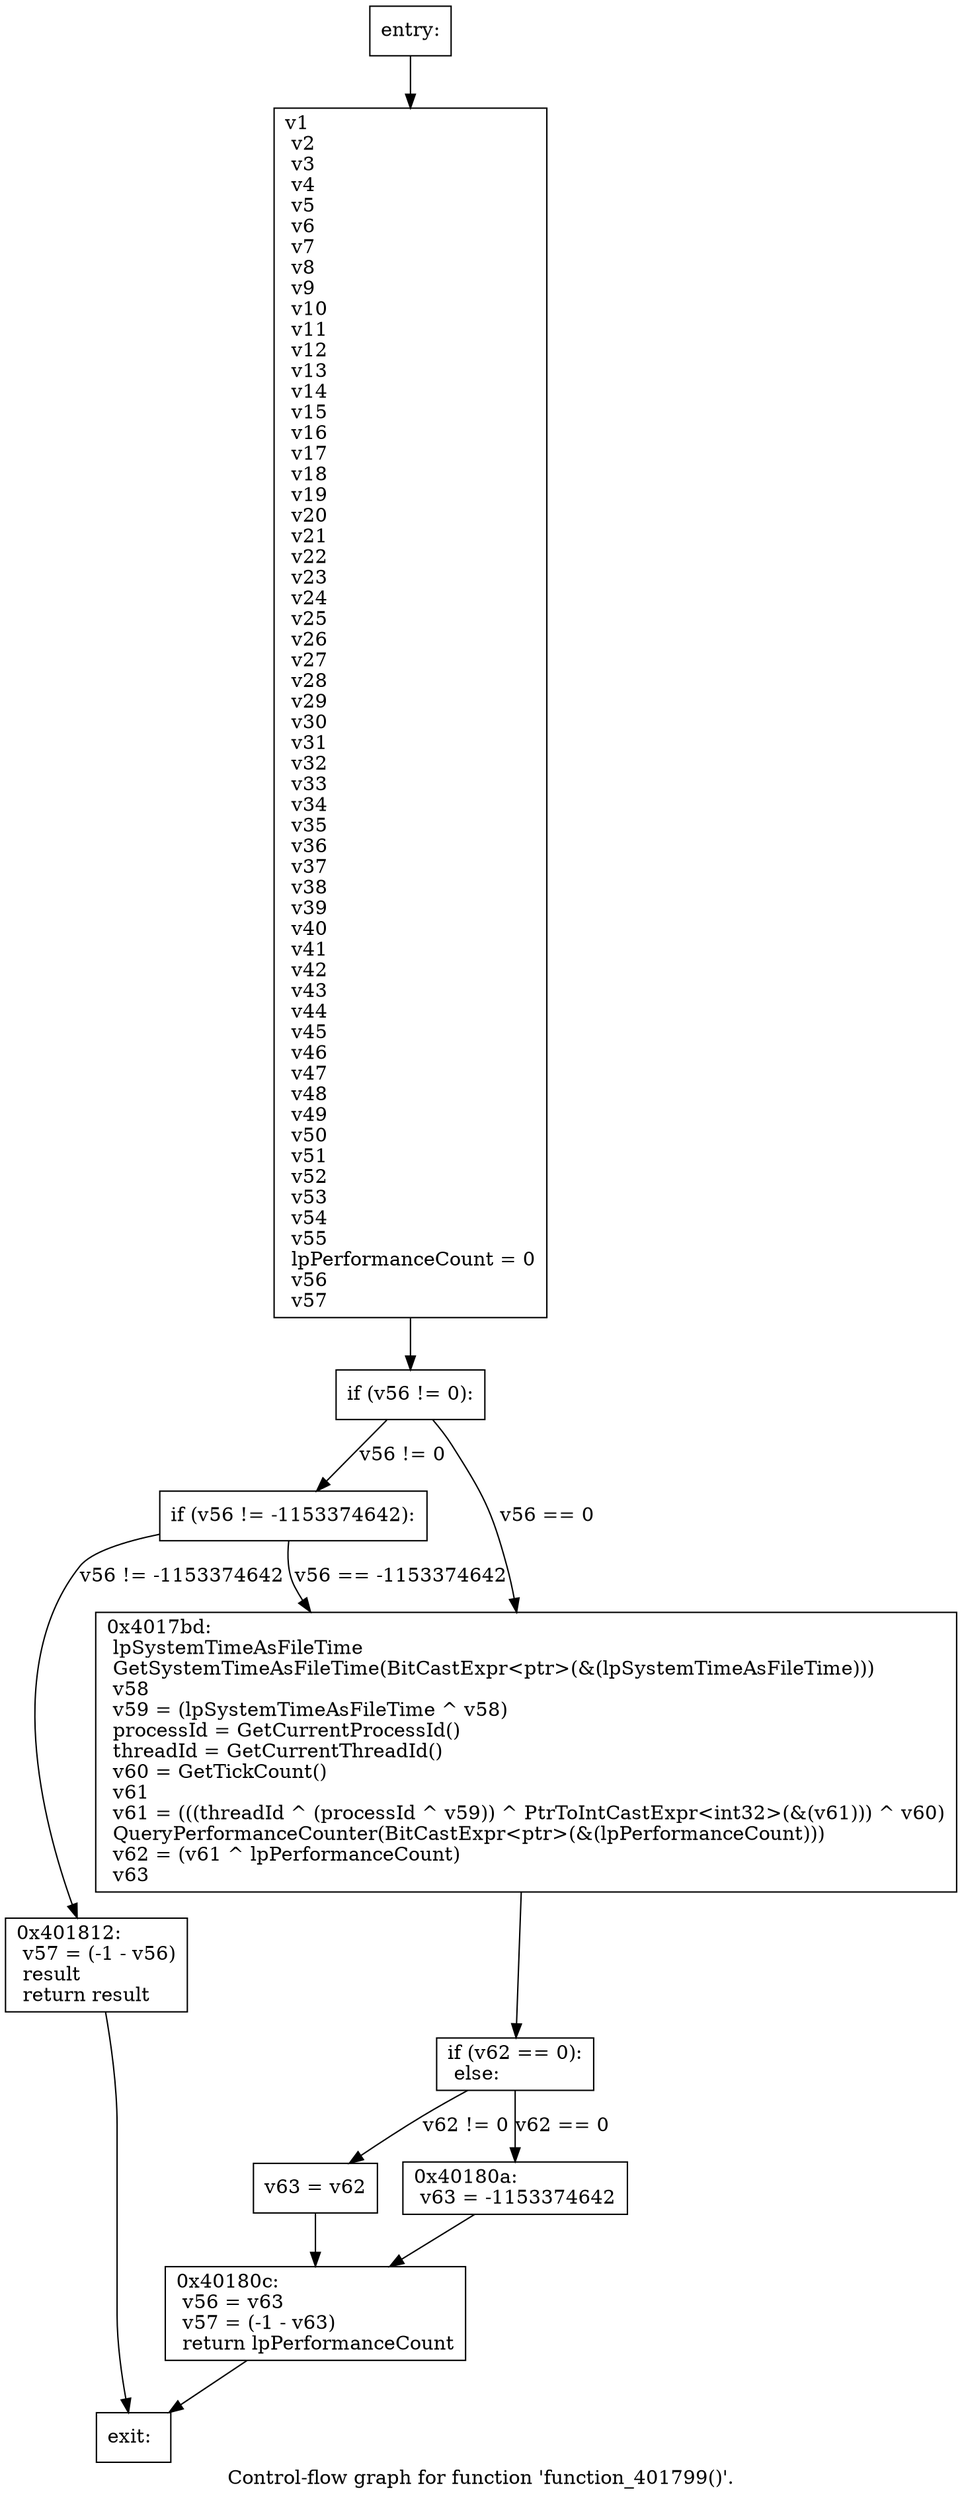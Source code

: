 digraph "Control-flow graph for function 'function_401799()'." {
  label="Control-flow graph for function 'function_401799()'.";
  node [shape=record];

  Node000001DDBF20BCC0 [label="{entry:\l}"];
  Node000001DDBF20BCC0 -> Node000001DDBF20B7F0;
  Node000001DDBF20B7F0 [label="{  v1\l  v2\l  v3\l  v4\l  v5\l  v6\l  v7\l  v8\l  v9\l  v10\l  v11\l  v12\l  v13\l  v14\l  v15\l  v16\l  v17\l  v18\l  v19\l  v20\l  v21\l  v22\l  v23\l  v24\l  v25\l  v26\l  v27\l  v28\l  v29\l  v30\l  v31\l  v32\l  v33\l  v34\l  v35\l  v36\l  v37\l  v38\l  v39\l  v40\l  v41\l  v42\l  v43\l  v44\l  v45\l  v46\l  v47\l  v48\l  v49\l  v50\l  v51\l  v52\l  v53\l  v54\l  v55\l  lpPerformanceCount = 0\l  v56\l  v57\l}"];
  Node000001DDBF20B7F0 -> Node000001DDBF204F60;
  Node000001DDBF204F60 [label="{  if (v56 != 0):\l}"];
  Node000001DDBF204F60 -> Node000001DDBF205580 [label="v56 != 0"];
  Node000001DDBF204F60 -> Node000001DDBF204710 [label="v56 == 0"];
  Node000001DDBF205580 [label="{  if (v56 != -1153374642):\l}"];
  Node000001DDBF205580 -> Node000001DDBF3A54B0 [label="v56 != -1153374642"];
  Node000001DDBF205580 -> Node000001DDBF204710 [label="v56 == -1153374642"];
  Node000001DDBF204710 [label="{0x4017bd:\l  lpSystemTimeAsFileTime\l  GetSystemTimeAsFileTime(BitCastExpr\<ptr\>(&(lpSystemTimeAsFileTime)))\l  v58\l  v59 = (lpSystemTimeAsFileTime ^ v58)\l  processId = GetCurrentProcessId()\l  threadId = GetCurrentThreadId()\l  v60 = GetTickCount()\l  v61\l  v61 = (((threadId ^ (processId ^ v59)) ^ PtrToIntCastExpr\<int32\>(&(v61))) ^ v60)\l  QueryPerformanceCounter(BitCastExpr\<ptr\>(&(lpPerformanceCount)))\l  v62 = (v61 ^ lpPerformanceCount)\l  v63\l}"];
  Node000001DDBF204710 -> Node000001DDBF205820;
  Node000001DDBF3A54B0 [label="{0x401812:\l  v57 = (-1 - v56)\l  result\l  return result\l}"];
  Node000001DDBF3A54B0 -> Node000001DDBF20B470;
  Node000001DDBF205820 [label="{  if (v62 == 0):\l  else:\l}"];
  Node000001DDBF205820 -> Node000001DDBF3A5280 [label="v62 == 0"];
  Node000001DDBF205820 -> Node000001DDBF3A4410 [label="v62 != 0"];
  Node000001DDBF20B470 [label="{exit:\l}"];
  Node000001DDBF3A5280 [label="{0x40180a:\l  v63 = -1153374642\l}"];
  Node000001DDBF3A5280 -> Node000001DDBF209330;
  Node000001DDBF3A4410 [label="{  v63 = v62\l}"];
  Node000001DDBF3A4410 -> Node000001DDBF209330;
  Node000001DDBF209330 [label="{0x40180c:\l  v56 = v63\l  v57 = (-1 - v63)\l  return lpPerformanceCount\l}"];
  Node000001DDBF209330 -> Node000001DDBF20B470;

}
